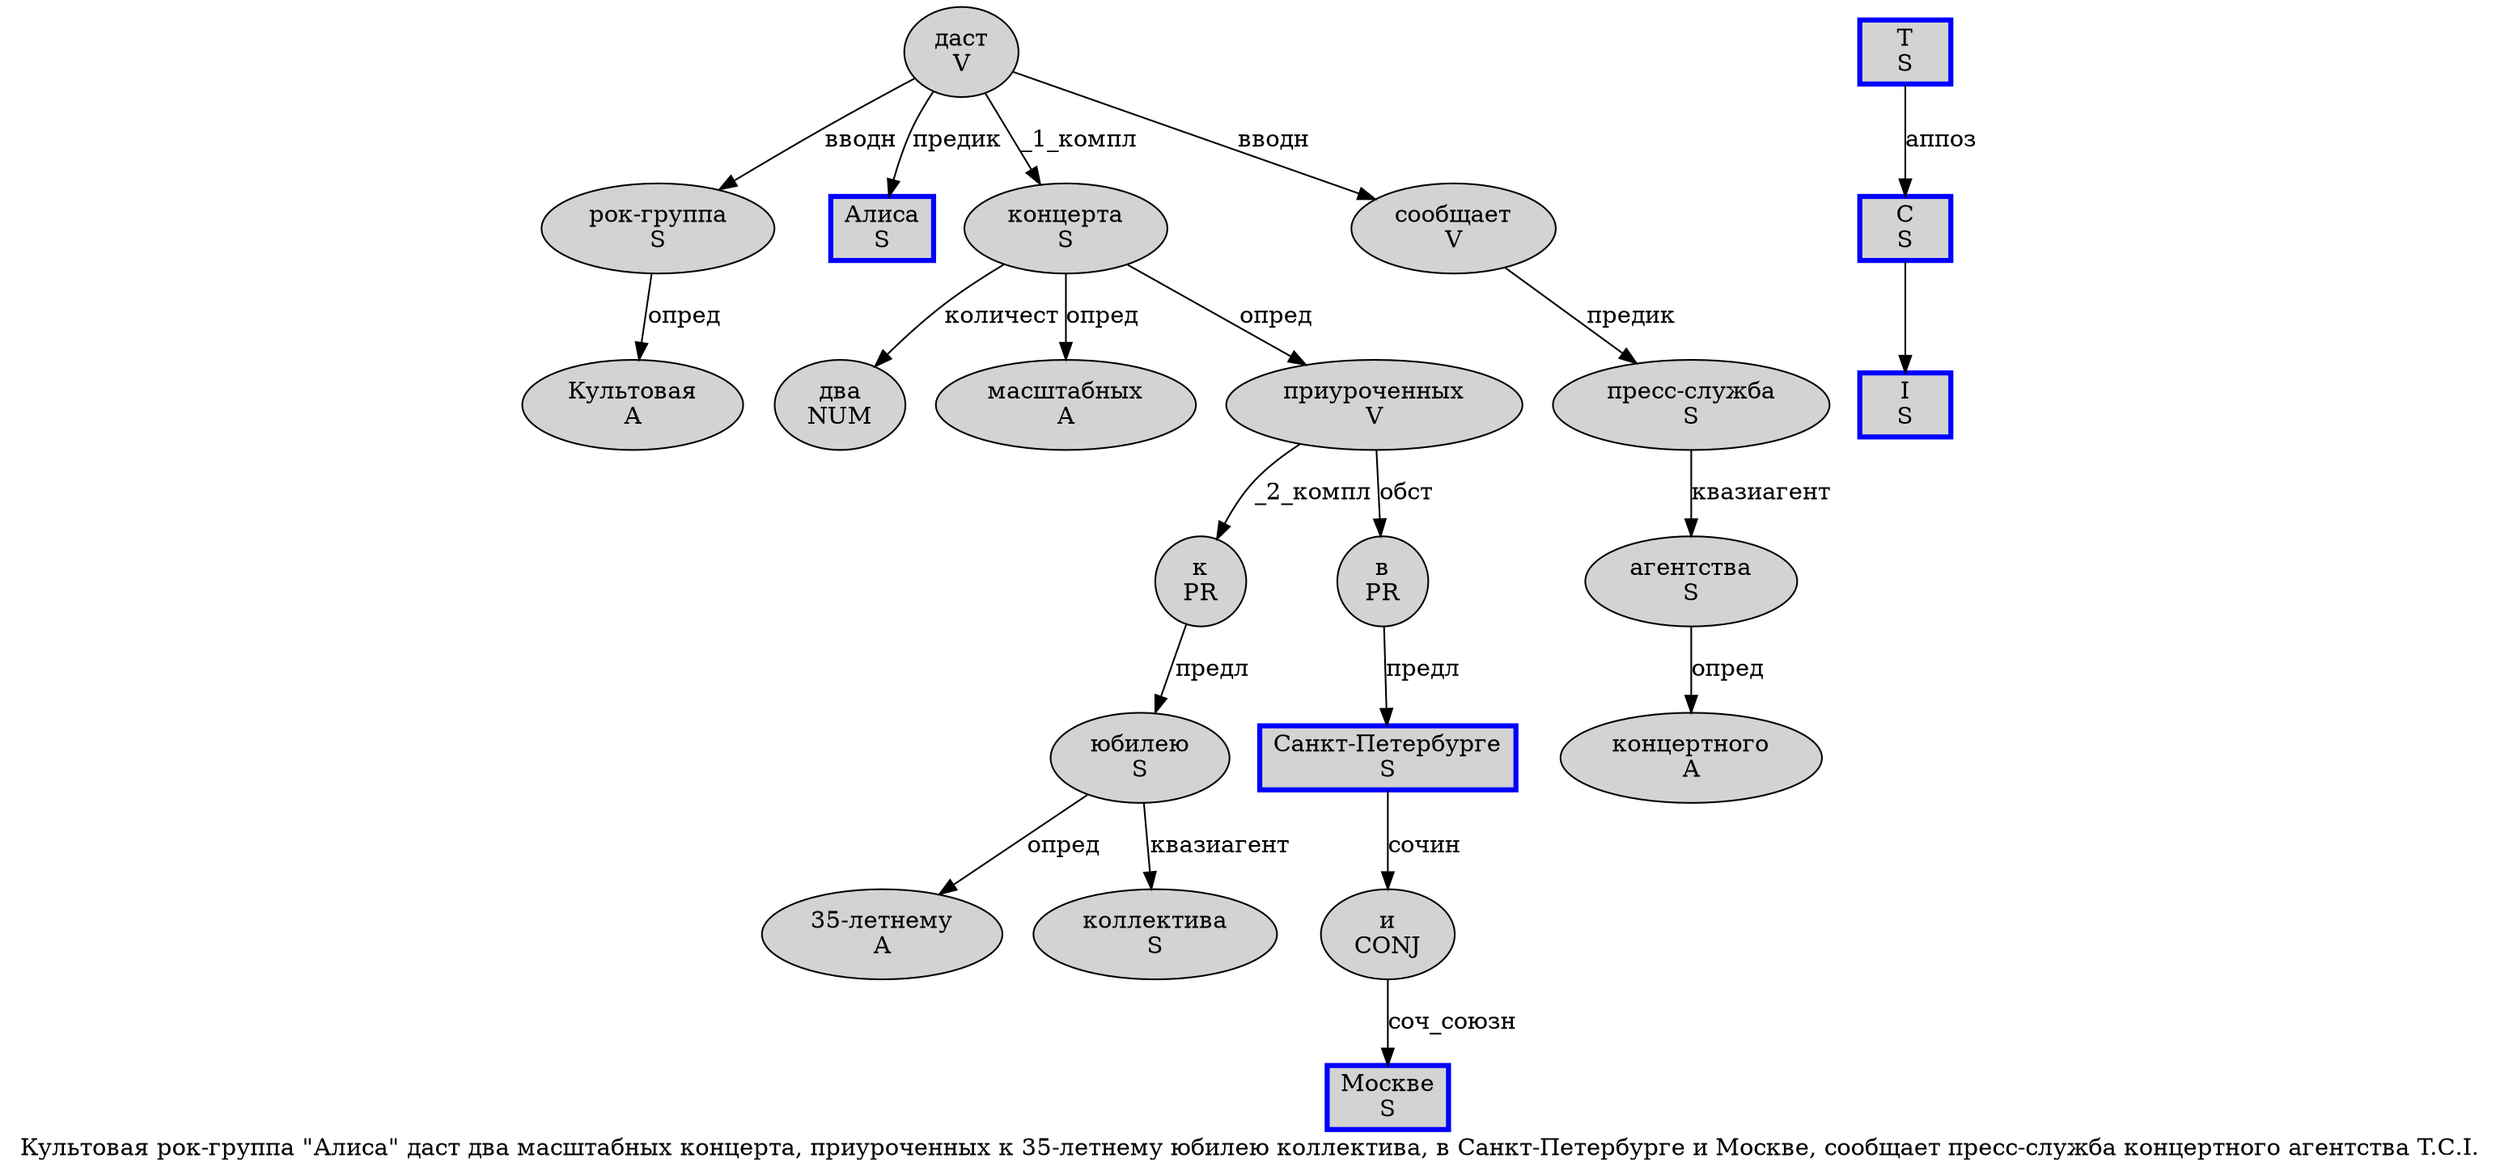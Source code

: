 digraph SENTENCE_1013 {
	graph [label="Культовая рок-группа \"Алиса\" даст два масштабных концерта, приуроченных к 35-летнему юбилею коллектива, в Санкт-Петербурге и Москве, сообщает пресс-служба концертного агентства T.C.I."]
	node [style=filled]
		0 [label="Культовая
A" color="" fillcolor=lightgray penwidth=1 shape=ellipse]
		1 [label="рок-группа
S" color="" fillcolor=lightgray penwidth=1 shape=ellipse]
		3 [label="Алиса
S" color=blue fillcolor=lightgray penwidth=3 shape=box]
		5 [label="даст
V" color="" fillcolor=lightgray penwidth=1 shape=ellipse]
		6 [label="два
NUM" color="" fillcolor=lightgray penwidth=1 shape=ellipse]
		7 [label="масштабных
A" color="" fillcolor=lightgray penwidth=1 shape=ellipse]
		8 [label="концерта
S" color="" fillcolor=lightgray penwidth=1 shape=ellipse]
		10 [label="приуроченных
V" color="" fillcolor=lightgray penwidth=1 shape=ellipse]
		11 [label="к
PR" color="" fillcolor=lightgray penwidth=1 shape=ellipse]
		12 [label="35-летнему
A" color="" fillcolor=lightgray penwidth=1 shape=ellipse]
		13 [label="юбилею
S" color="" fillcolor=lightgray penwidth=1 shape=ellipse]
		14 [label="коллектива
S" color="" fillcolor=lightgray penwidth=1 shape=ellipse]
		16 [label="в
PR" color="" fillcolor=lightgray penwidth=1 shape=ellipse]
		17 [label="Санкт-Петербурге
S" color=blue fillcolor=lightgray penwidth=3 shape=box]
		18 [label="и
CONJ" color="" fillcolor=lightgray penwidth=1 shape=ellipse]
		19 [label="Москве
S" color=blue fillcolor=lightgray penwidth=3 shape=box]
		21 [label="сообщает
V" color="" fillcolor=lightgray penwidth=1 shape=ellipse]
		22 [label="пресс-служба
S" color="" fillcolor=lightgray penwidth=1 shape=ellipse]
		23 [label="концертного
A" color="" fillcolor=lightgray penwidth=1 shape=ellipse]
		24 [label="агентства
S" color="" fillcolor=lightgray penwidth=1 shape=ellipse]
		25 [label="T
S" color=blue fillcolor=lightgray penwidth=3 shape=box]
		27 [label="C
S" color=blue fillcolor=lightgray penwidth=3 shape=box]
		29 [label="I
S" color=blue fillcolor=lightgray penwidth=3 shape=box]
			17 -> 18 [label="сочин"]
			18 -> 19 [label="соч_союзн"]
			11 -> 13 [label="предл"]
			21 -> 22 [label="предик"]
			1 -> 0 [label="опред"]
			8 -> 6 [label="количест"]
			8 -> 7 [label="опред"]
			8 -> 10 [label="опред"]
			27 -> 29
			24 -> 23 [label="опред"]
			25 -> 27 [label="аппоз"]
			5 -> 1 [label="вводн"]
			5 -> 3 [label="предик"]
			5 -> 8 [label="_1_компл"]
			5 -> 21 [label="вводн"]
			22 -> 24 [label="квазиагент"]
			13 -> 12 [label="опред"]
			13 -> 14 [label="квазиагент"]
			16 -> 17 [label="предл"]
			10 -> 11 [label="_2_компл"]
			10 -> 16 [label="обст"]
}